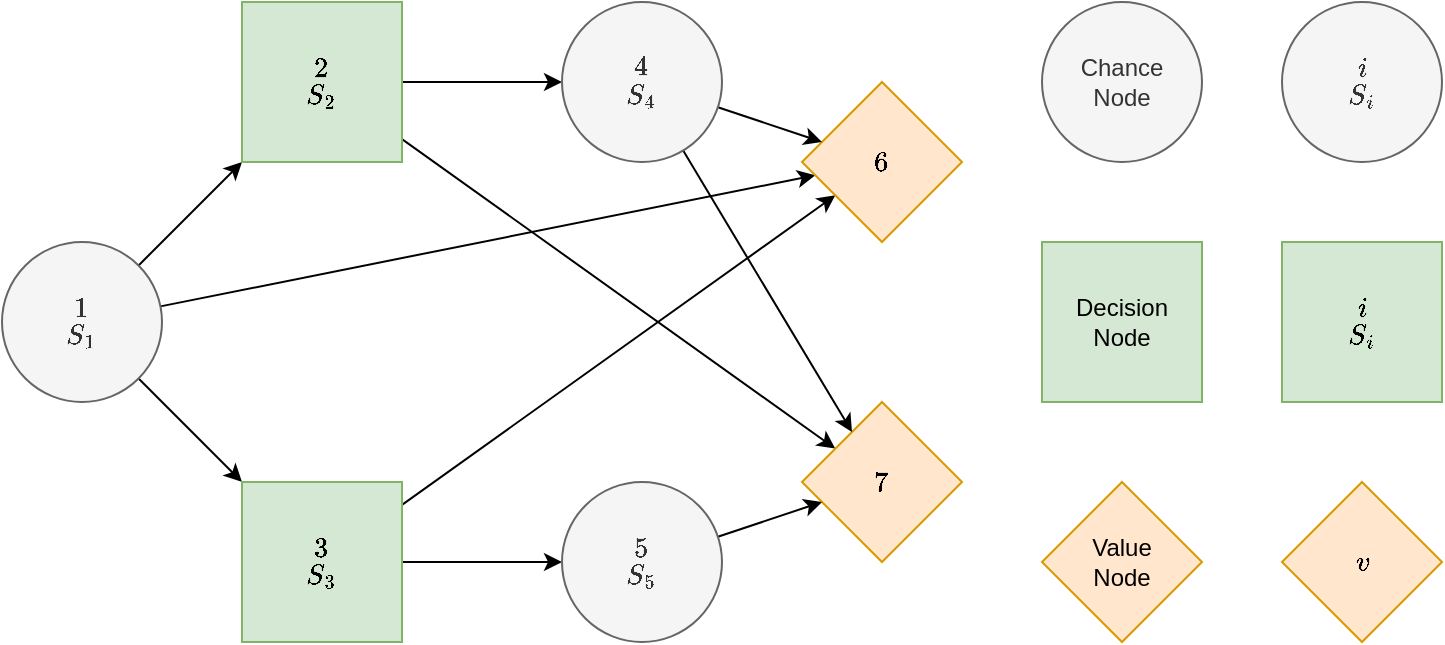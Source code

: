 <mxfile version="13.3.5" type="device"><diagram id="cxIiOtYGRTE8TDBf8hk0" name="Page-1"><mxGraphModel dx="1422" dy="881" grid="1" gridSize="10" guides="1" tooltips="1" connect="1" arrows="1" fold="1" page="1" pageScale="1" pageWidth="850" pageHeight="1100" math="1" shadow="0"><root><mxCell id="0"/><mxCell id="1" parent="0"/><mxCell id="nCAqUqSmB_5E_8_PiaAX-1" value="Chance&lt;br&gt;Node" style="ellipse;whiteSpace=wrap;html=1;aspect=fixed;fillColor=#f5f5f5;strokeColor=#666666;fontColor=#333333;" parent="1" vertex="1"><mxGeometry x="560" y="120" width="80" height="80" as="geometry"/></mxCell><mxCell id="nCAqUqSmB_5E_8_PiaAX-2" value="Value&lt;br&gt;Node" style="rhombus;whiteSpace=wrap;html=1;fillColor=#ffe6cc;strokeColor=#d79b00;" parent="1" vertex="1"><mxGeometry x="560" y="360" width="80" height="80" as="geometry"/></mxCell><mxCell id="nCAqUqSmB_5E_8_PiaAX-3" value="Decision&lt;br&gt;Node" style="whiteSpace=wrap;html=1;aspect=fixed;fillColor=#d5e8d4;strokeColor=#82b366;" parent="1" vertex="1"><mxGeometry x="560" y="240" width="80" height="80" as="geometry"/></mxCell><mxCell id="nCAqUqSmB_5E_8_PiaAX-5" value="`i`&lt;br&gt;`S_i`" style="ellipse;whiteSpace=wrap;html=1;aspect=fixed;fillColor=#f5f5f5;strokeColor=#666666;fontColor=#333333;" parent="1" vertex="1"><mxGeometry x="680" y="120" width="80" height="80" as="geometry"/></mxCell><mxCell id="nCAqUqSmB_5E_8_PiaAX-6" value="`i`&lt;br&gt;`S_i`" style="whiteSpace=wrap;html=1;aspect=fixed;fontFamily=Helvetica;fontSize=12;align=center;strokeColor=#82b366;fillColor=#d5e8d4;" parent="1" vertex="1"><mxGeometry x="680" y="240" width="80" height="80" as="geometry"/></mxCell><mxCell id="nCAqUqSmB_5E_8_PiaAX-7" value="`v`" style="rhombus;whiteSpace=wrap;html=1;fontFamily=Helvetica;fontSize=12;fontColor=#000000;align=center;strokeColor=#d79b00;fillColor=#ffe6cc;" parent="1" vertex="1"><mxGeometry x="680" y="360" width="80" height="80" as="geometry"/></mxCell><mxCell id="nCAqUqSmB_5E_8_PiaAX-18" style="rounded=0;orthogonalLoop=1;jettySize=auto;html=1;" parent="1" source="nCAqUqSmB_5E_8_PiaAX-11" target="nCAqUqSmB_5E_8_PiaAX-12" edge="1"><mxGeometry relative="1" as="geometry"/></mxCell><mxCell id="nCAqUqSmB_5E_8_PiaAX-19" style="edgeStyle=none;rounded=0;orthogonalLoop=1;jettySize=auto;html=1;" parent="1" source="nCAqUqSmB_5E_8_PiaAX-11" target="nCAqUqSmB_5E_8_PiaAX-13" edge="1"><mxGeometry relative="1" as="geometry"/></mxCell><mxCell id="nCAqUqSmB_5E_8_PiaAX-27" style="edgeStyle=none;rounded=0;orthogonalLoop=1;jettySize=auto;html=1;" parent="1" source="nCAqUqSmB_5E_8_PiaAX-11" target="nCAqUqSmB_5E_8_PiaAX-15" edge="1"><mxGeometry relative="1" as="geometry"/></mxCell><mxCell id="nCAqUqSmB_5E_8_PiaAX-11" value="`1`&lt;br&gt;`S_1`" style="ellipse;whiteSpace=wrap;html=1;aspect=fixed;fillColor=#f5f5f5;strokeColor=#666666;fontColor=#333333;" parent="1" vertex="1"><mxGeometry x="40" y="240" width="80" height="80" as="geometry"/></mxCell><mxCell id="nCAqUqSmB_5E_8_PiaAX-20" style="edgeStyle=none;rounded=0;orthogonalLoop=1;jettySize=auto;html=1;" parent="1" source="nCAqUqSmB_5E_8_PiaAX-12" target="nCAqUqSmB_5E_8_PiaAX-16" edge="1"><mxGeometry relative="1" as="geometry"/></mxCell><mxCell id="nCAqUqSmB_5E_8_PiaAX-24" style="edgeStyle=none;rounded=0;orthogonalLoop=1;jettySize=auto;html=1;" parent="1" source="nCAqUqSmB_5E_8_PiaAX-12" target="nCAqUqSmB_5E_8_PiaAX-15" edge="1"><mxGeometry relative="1" as="geometry"/></mxCell><mxCell id="nCAqUqSmB_5E_8_PiaAX-12" value="`3`&lt;br&gt;`S_3`" style="whiteSpace=wrap;html=1;aspect=fixed;fillColor=#d5e8d4;strokeColor=#82b366;" parent="1" vertex="1"><mxGeometry x="160" y="360" width="80" height="80" as="geometry"/></mxCell><mxCell id="nCAqUqSmB_5E_8_PiaAX-21" style="edgeStyle=none;rounded=0;orthogonalLoop=1;jettySize=auto;html=1;" parent="1" source="nCAqUqSmB_5E_8_PiaAX-13" target="nCAqUqSmB_5E_8_PiaAX-17" edge="1"><mxGeometry relative="1" as="geometry"/></mxCell><mxCell id="nCAqUqSmB_5E_8_PiaAX-26" style="edgeStyle=none;rounded=0;orthogonalLoop=1;jettySize=auto;html=1;" parent="1" source="nCAqUqSmB_5E_8_PiaAX-13" target="nCAqUqSmB_5E_8_PiaAX-14" edge="1"><mxGeometry relative="1" as="geometry"/></mxCell><mxCell id="nCAqUqSmB_5E_8_PiaAX-13" value="`2`&lt;br&gt;`S_2`" style="whiteSpace=wrap;html=1;aspect=fixed;fillColor=#d5e8d4;strokeColor=#82b366;" parent="1" vertex="1"><mxGeometry x="160" y="120" width="80" height="80" as="geometry"/></mxCell><mxCell id="nCAqUqSmB_5E_8_PiaAX-14" value="`7`" style="rhombus;whiteSpace=wrap;html=1;fillColor=#ffe6cc;strokeColor=#d79b00;" parent="1" vertex="1"><mxGeometry x="440" y="320" width="80" height="80" as="geometry"/></mxCell><mxCell id="nCAqUqSmB_5E_8_PiaAX-15" value="`6`" style="rhombus;whiteSpace=wrap;html=1;fillColor=#ffe6cc;strokeColor=#d79b00;" parent="1" vertex="1"><mxGeometry x="440" y="160" width="80" height="80" as="geometry"/></mxCell><mxCell id="nCAqUqSmB_5E_8_PiaAX-23" style="edgeStyle=none;rounded=0;orthogonalLoop=1;jettySize=auto;html=1;" parent="1" source="nCAqUqSmB_5E_8_PiaAX-16" target="nCAqUqSmB_5E_8_PiaAX-14" edge="1"><mxGeometry relative="1" as="geometry"/></mxCell><mxCell id="nCAqUqSmB_5E_8_PiaAX-16" value="`5`&lt;br&gt;`S_5`" style="ellipse;whiteSpace=wrap;html=1;aspect=fixed;fillColor=#f5f5f5;strokeColor=#666666;fontColor=#333333;" parent="1" vertex="1"><mxGeometry x="320" y="360" width="80" height="80" as="geometry"/></mxCell><mxCell id="nCAqUqSmB_5E_8_PiaAX-22" style="edgeStyle=none;rounded=0;orthogonalLoop=1;jettySize=auto;html=1;" parent="1" source="nCAqUqSmB_5E_8_PiaAX-17" target="nCAqUqSmB_5E_8_PiaAX-15" edge="1"><mxGeometry relative="1" as="geometry"/></mxCell><mxCell id="nCAqUqSmB_5E_8_PiaAX-25" style="edgeStyle=none;rounded=0;orthogonalLoop=1;jettySize=auto;html=1;" parent="1" source="nCAqUqSmB_5E_8_PiaAX-17" target="nCAqUqSmB_5E_8_PiaAX-14" edge="1"><mxGeometry relative="1" as="geometry"/></mxCell><mxCell id="nCAqUqSmB_5E_8_PiaAX-17" value="`4`&lt;br&gt;`S_4`" style="ellipse;whiteSpace=wrap;html=1;aspect=fixed;fillColor=#f5f5f5;strokeColor=#666666;fontColor=#333333;" parent="1" vertex="1"><mxGeometry x="320" y="120" width="80" height="80" as="geometry"/></mxCell></root></mxGraphModel></diagram></mxfile>